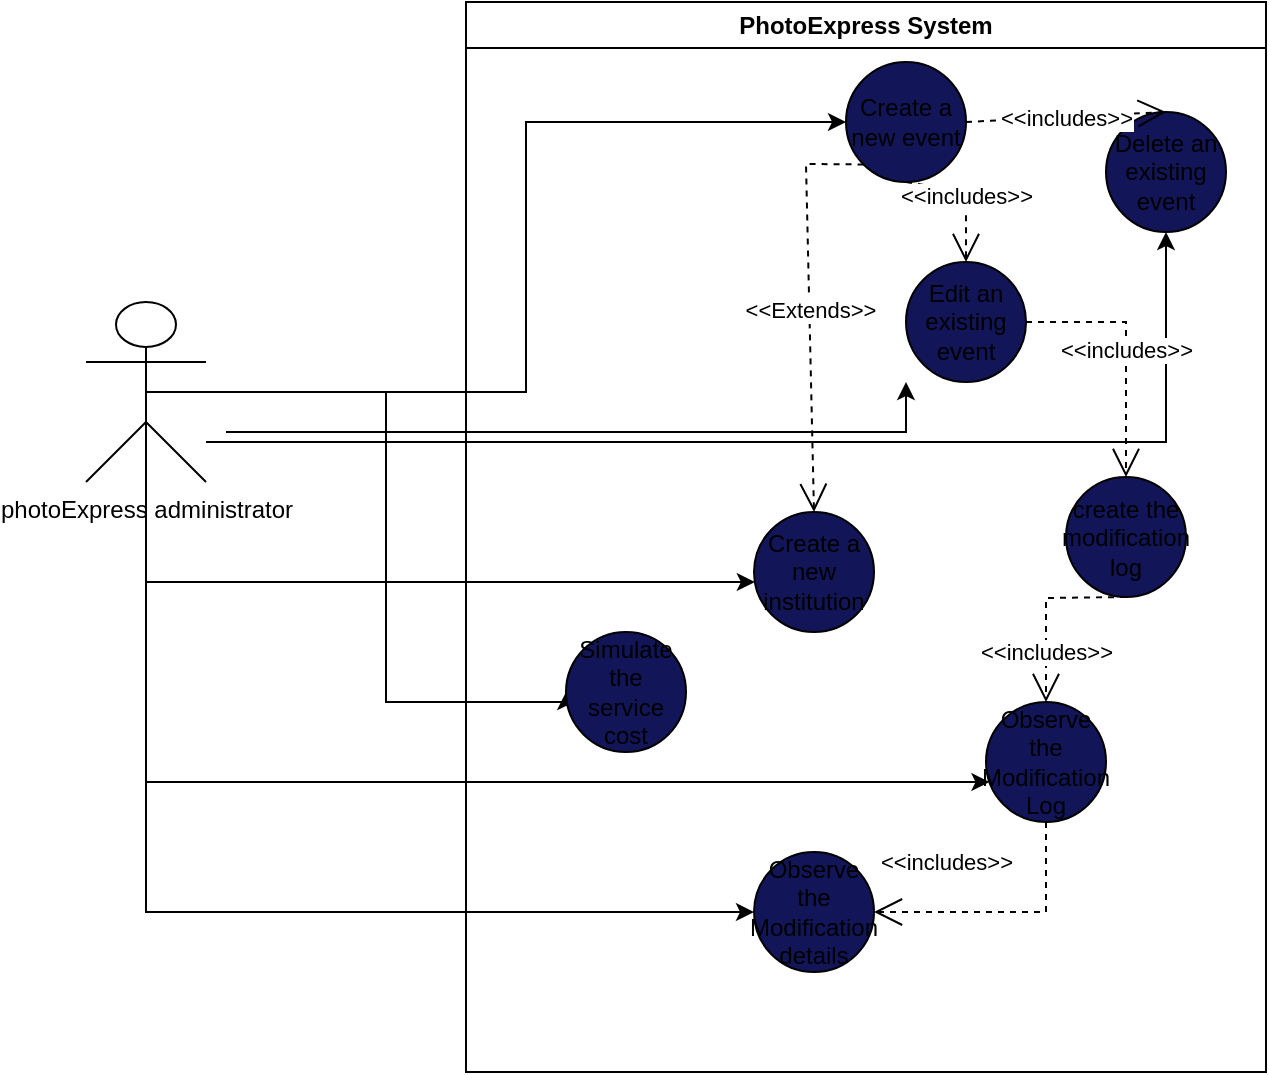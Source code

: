 <mxfile version="24.0.4" type="device">
  <diagram name="Página-1" id="U_Yt0VXaDfSb2jAVTKuO">
    <mxGraphModel dx="712" dy="827" grid="1" gridSize="10" guides="1" tooltips="1" connect="1" arrows="1" fold="1" page="1" pageScale="1" pageWidth="827" pageHeight="1169" math="0" shadow="0">
      <root>
        <mxCell id="0" />
        <mxCell id="1" parent="0" />
        <mxCell id="Y9HCrXDy9_LVj4miwKp8-9" value="" style="edgeStyle=orthogonalEdgeStyle;rounded=0;orthogonalLoop=1;jettySize=auto;html=1;entryX=0;entryY=0.5;entryDx=0;entryDy=0;" edge="1" parent="1" source="Y9HCrXDy9_LVj4miwKp8-1" target="Y9HCrXDy9_LVj4miwKp8-3">
          <mxGeometry relative="1" as="geometry" />
        </mxCell>
        <mxCell id="Y9HCrXDy9_LVj4miwKp8-17" style="edgeStyle=orthogonalEdgeStyle;rounded=0;orthogonalLoop=1;jettySize=auto;html=1;" edge="1" parent="1">
          <mxGeometry relative="1" as="geometry">
            <mxPoint x="150" y="385" as="sourcePoint" />
            <mxPoint x="490" y="360" as="targetPoint" />
            <Array as="points">
              <mxPoint x="490" y="385" />
            </Array>
          </mxGeometry>
        </mxCell>
        <mxCell id="Y9HCrXDy9_LVj4miwKp8-18" style="edgeStyle=orthogonalEdgeStyle;rounded=0;orthogonalLoop=1;jettySize=auto;html=1;entryX=0.5;entryY=1;entryDx=0;entryDy=0;" edge="1" parent="1" source="Y9HCrXDy9_LVj4miwKp8-1" target="Y9HCrXDy9_LVj4miwKp8-13">
          <mxGeometry relative="1" as="geometry">
            <Array as="points">
              <mxPoint x="620" y="390" />
            </Array>
          </mxGeometry>
        </mxCell>
        <mxCell id="Y9HCrXDy9_LVj4miwKp8-24" style="edgeStyle=orthogonalEdgeStyle;rounded=0;orthogonalLoop=1;jettySize=auto;html=1;exitX=0.5;exitY=0.5;exitDx=0;exitDy=0;exitPerimeter=0;entryX=0;entryY=0.5;entryDx=0;entryDy=0;" edge="1" parent="1" source="Y9HCrXDy9_LVj4miwKp8-1" target="Y9HCrXDy9_LVj4miwKp8-22">
          <mxGeometry relative="1" as="geometry">
            <Array as="points">
              <mxPoint x="230" y="365" />
              <mxPoint x="230" y="520" />
            </Array>
          </mxGeometry>
        </mxCell>
        <mxCell id="Y9HCrXDy9_LVj4miwKp8-27" style="edgeStyle=orthogonalEdgeStyle;rounded=0;orthogonalLoop=1;jettySize=auto;html=1;exitX=0.5;exitY=0.5;exitDx=0;exitDy=0;exitPerimeter=0;" edge="1" parent="1" source="Y9HCrXDy9_LVj4miwKp8-1" target="Y9HCrXDy9_LVj4miwKp8-25">
          <mxGeometry relative="1" as="geometry">
            <Array as="points">
              <mxPoint x="110" y="460" />
            </Array>
          </mxGeometry>
        </mxCell>
        <mxCell id="Y9HCrXDy9_LVj4miwKp8-30" style="edgeStyle=orthogonalEdgeStyle;rounded=0;orthogonalLoop=1;jettySize=auto;html=1;exitX=0.5;exitY=0.5;exitDx=0;exitDy=0;exitPerimeter=0;" edge="1" parent="1" source="Y9HCrXDy9_LVj4miwKp8-1" target="Y9HCrXDy9_LVj4miwKp8-29">
          <mxGeometry relative="1" as="geometry">
            <Array as="points">
              <mxPoint x="110" y="560" />
            </Array>
          </mxGeometry>
        </mxCell>
        <mxCell id="Y9HCrXDy9_LVj4miwKp8-35" style="edgeStyle=orthogonalEdgeStyle;rounded=0;orthogonalLoop=1;jettySize=auto;html=1;exitX=0.5;exitY=0.5;exitDx=0;exitDy=0;exitPerimeter=0;entryX=0;entryY=0.5;entryDx=0;entryDy=0;" edge="1" parent="1" source="Y9HCrXDy9_LVj4miwKp8-1" target="Y9HCrXDy9_LVj4miwKp8-33">
          <mxGeometry relative="1" as="geometry">
            <Array as="points">
              <mxPoint x="110" y="625" />
            </Array>
          </mxGeometry>
        </mxCell>
        <mxCell id="Y9HCrXDy9_LVj4miwKp8-1" value="photoExpress administrator" style="shape=umlActor;verticalLabelPosition=bottom;verticalAlign=top;html=1;outlineConnect=0;" vertex="1" parent="1">
          <mxGeometry x="80" y="320" width="60" height="90" as="geometry" />
        </mxCell>
        <mxCell id="Y9HCrXDy9_LVj4miwKp8-2" value="PhotoExpress System" style="swimlane;whiteSpace=wrap;html=1;" vertex="1" parent="1">
          <mxGeometry x="270" y="170" width="400" height="535" as="geometry" />
        </mxCell>
        <mxCell id="Y9HCrXDy9_LVj4miwKp8-3" value="Create a new event" style="ellipse;whiteSpace=wrap;html=1;aspect=fixed;fillColor=#121659;" vertex="1" parent="Y9HCrXDy9_LVj4miwKp8-2">
          <mxGeometry x="190" y="30" width="60" height="60" as="geometry" />
        </mxCell>
        <mxCell id="Y9HCrXDy9_LVj4miwKp8-4" value="Edit an existing event" style="ellipse;whiteSpace=wrap;html=1;aspect=fixed;fillColor=#121659;" vertex="1" parent="Y9HCrXDy9_LVj4miwKp8-2">
          <mxGeometry x="220" y="130" width="60" height="60" as="geometry" />
        </mxCell>
        <mxCell id="Y9HCrXDy9_LVj4miwKp8-12" value="&amp;lt;&amp;lt;includes&amp;gt;&amp;gt;" style="endArrow=open;endSize=12;dashed=1;html=1;rounded=0;entryX=0.5;entryY=0;entryDx=0;entryDy=0;exitX=0.5;exitY=1;exitDx=0;exitDy=0;" edge="1" parent="Y9HCrXDy9_LVj4miwKp8-2" source="Y9HCrXDy9_LVj4miwKp8-3" target="Y9HCrXDy9_LVj4miwKp8-4">
          <mxGeometry width="160" relative="1" as="geometry">
            <mxPoint x="20" y="200" as="sourcePoint" />
            <mxPoint x="180" y="200" as="targetPoint" />
            <Array as="points">
              <mxPoint x="250" y="95" />
            </Array>
          </mxGeometry>
        </mxCell>
        <mxCell id="Y9HCrXDy9_LVj4miwKp8-13" value="Delete an existing event" style="ellipse;whiteSpace=wrap;html=1;aspect=fixed;fillColor=#121659;" vertex="1" parent="Y9HCrXDy9_LVj4miwKp8-2">
          <mxGeometry x="320" y="55" width="60" height="60" as="geometry" />
        </mxCell>
        <mxCell id="Y9HCrXDy9_LVj4miwKp8-14" value="&amp;lt;&amp;lt;includes&amp;gt;&amp;gt;" style="endArrow=open;endSize=12;dashed=1;html=1;rounded=0;entryX=0.5;entryY=0;entryDx=0;entryDy=0;exitX=1;exitY=0.5;exitDx=0;exitDy=0;" edge="1" parent="Y9HCrXDy9_LVj4miwKp8-2" source="Y9HCrXDy9_LVj4miwKp8-3" target="Y9HCrXDy9_LVj4miwKp8-13">
          <mxGeometry width="160" relative="1" as="geometry">
            <mxPoint x="90" y="100" as="sourcePoint" />
            <mxPoint x="90" y="140" as="targetPoint" />
            <Array as="points" />
          </mxGeometry>
        </mxCell>
        <mxCell id="Y9HCrXDy9_LVj4miwKp8-19" value="create the modification log" style="ellipse;whiteSpace=wrap;html=1;aspect=fixed;fillColor=#121659;" vertex="1" parent="Y9HCrXDy9_LVj4miwKp8-2">
          <mxGeometry x="300" y="237.5" width="60" height="60" as="geometry" />
        </mxCell>
        <mxCell id="Y9HCrXDy9_LVj4miwKp8-21" value="&amp;lt;&amp;lt;includes&amp;gt;&amp;gt;" style="endArrow=open;endSize=12;dashed=1;html=1;rounded=0;entryX=0.5;entryY=0;entryDx=0;entryDy=0;exitX=1;exitY=0.5;exitDx=0;exitDy=0;" edge="1" parent="Y9HCrXDy9_LVj4miwKp8-2" source="Y9HCrXDy9_LVj4miwKp8-4" target="Y9HCrXDy9_LVj4miwKp8-19">
          <mxGeometry width="160" relative="1" as="geometry">
            <mxPoint x="90" y="100" as="sourcePoint" />
            <mxPoint x="90" y="140" as="targetPoint" />
            <Array as="points">
              <mxPoint x="330" y="160" />
            </Array>
          </mxGeometry>
        </mxCell>
        <mxCell id="Y9HCrXDy9_LVj4miwKp8-22" value="Simulate the service cost" style="ellipse;whiteSpace=wrap;html=1;aspect=fixed;fillColor=#121659;" vertex="1" parent="Y9HCrXDy9_LVj4miwKp8-2">
          <mxGeometry x="50" y="315" width="60" height="60" as="geometry" />
        </mxCell>
        <mxCell id="Y9HCrXDy9_LVj4miwKp8-25" value="Create a new institution" style="ellipse;whiteSpace=wrap;html=1;aspect=fixed;fillColor=#121659;" vertex="1" parent="Y9HCrXDy9_LVj4miwKp8-2">
          <mxGeometry x="144" y="255" width="60" height="60" as="geometry" />
        </mxCell>
        <mxCell id="Y9HCrXDy9_LVj4miwKp8-26" value="&amp;lt;&amp;lt;Extends&amp;gt;&amp;gt;" style="endArrow=open;endSize=12;dashed=1;html=1;rounded=0;entryX=0.5;entryY=0;entryDx=0;entryDy=0;exitX=0;exitY=1;exitDx=0;exitDy=0;" edge="1" parent="Y9HCrXDy9_LVj4miwKp8-2" source="Y9HCrXDy9_LVj4miwKp8-3" target="Y9HCrXDy9_LVj4miwKp8-25">
          <mxGeometry width="160" relative="1" as="geometry">
            <mxPoint x="178.787" y="81.213" as="sourcePoint" />
            <mxPoint x="130" y="315" as="targetPoint" />
            <Array as="points">
              <mxPoint x="170" y="81" />
            </Array>
          </mxGeometry>
        </mxCell>
        <mxCell id="Y9HCrXDy9_LVj4miwKp8-29" value="Observe the Modification Log" style="ellipse;whiteSpace=wrap;html=1;aspect=fixed;fillColor=#121659;" vertex="1" parent="Y9HCrXDy9_LVj4miwKp8-2">
          <mxGeometry x="260" y="350" width="60" height="60" as="geometry" />
        </mxCell>
        <mxCell id="Y9HCrXDy9_LVj4miwKp8-31" value="&amp;lt;&amp;lt;includes&amp;gt;&amp;gt;" style="endArrow=open;endSize=12;dashed=1;html=1;rounded=0;entryX=0.5;entryY=0;entryDx=0;entryDy=0;exitX=0.5;exitY=1;exitDx=0;exitDy=0;" edge="1" parent="Y9HCrXDy9_LVj4miwKp8-2" source="Y9HCrXDy9_LVj4miwKp8-19" target="Y9HCrXDy9_LVj4miwKp8-29">
          <mxGeometry x="0.457" width="160" relative="1" as="geometry">
            <mxPoint x="290" y="170" as="sourcePoint" />
            <mxPoint x="340" y="248" as="targetPoint" />
            <Array as="points">
              <mxPoint x="290" y="298" />
            </Array>
            <mxPoint as="offset" />
          </mxGeometry>
        </mxCell>
        <mxCell id="Y9HCrXDy9_LVj4miwKp8-33" value="Observe the Modification details" style="ellipse;whiteSpace=wrap;html=1;aspect=fixed;fillColor=#121659;" vertex="1" parent="Y9HCrXDy9_LVj4miwKp8-2">
          <mxGeometry x="144" y="425" width="60" height="60" as="geometry" />
        </mxCell>
        <mxCell id="Y9HCrXDy9_LVj4miwKp8-34" value="&amp;lt;&amp;lt;includes&amp;gt;&amp;gt;" style="endArrow=open;endSize=12;dashed=1;html=1;rounded=0;entryX=1;entryY=0.5;entryDx=0;entryDy=0;exitX=0.5;exitY=1;exitDx=0;exitDy=0;" edge="1" parent="Y9HCrXDy9_LVj4miwKp8-2" source="Y9HCrXDy9_LVj4miwKp8-29" target="Y9HCrXDy9_LVj4miwKp8-33">
          <mxGeometry x="0.45" y="-25" width="160" relative="1" as="geometry">
            <mxPoint x="340" y="308" as="sourcePoint" />
            <mxPoint x="300" y="360" as="targetPoint" />
            <Array as="points">
              <mxPoint x="290" y="455" />
            </Array>
            <mxPoint as="offset" />
          </mxGeometry>
        </mxCell>
      </root>
    </mxGraphModel>
  </diagram>
</mxfile>
